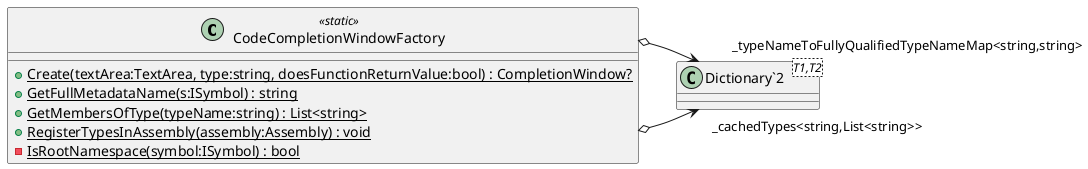@startuml
class CodeCompletionWindowFactory <<static>> {
    + {static} Create(textArea:TextArea, type:string, doesFunctionReturnValue:bool) : CompletionWindow?
    + {static} GetFullMetadataName(s:ISymbol) : string
    + {static} GetMembersOfType(typeName:string) : List<string>
    + {static} RegisterTypesInAssembly(assembly:Assembly) : void
    - {static} IsRootNamespace(symbol:ISymbol) : bool
}
class "Dictionary`2"<T1,T2> {
}
CodeCompletionWindowFactory o-> "_cachedTypes<string,List<string>>" "Dictionary`2"
CodeCompletionWindowFactory o-> "_typeNameToFullyQualifiedTypeNameMap<string,string>" "Dictionary`2"
@enduml
